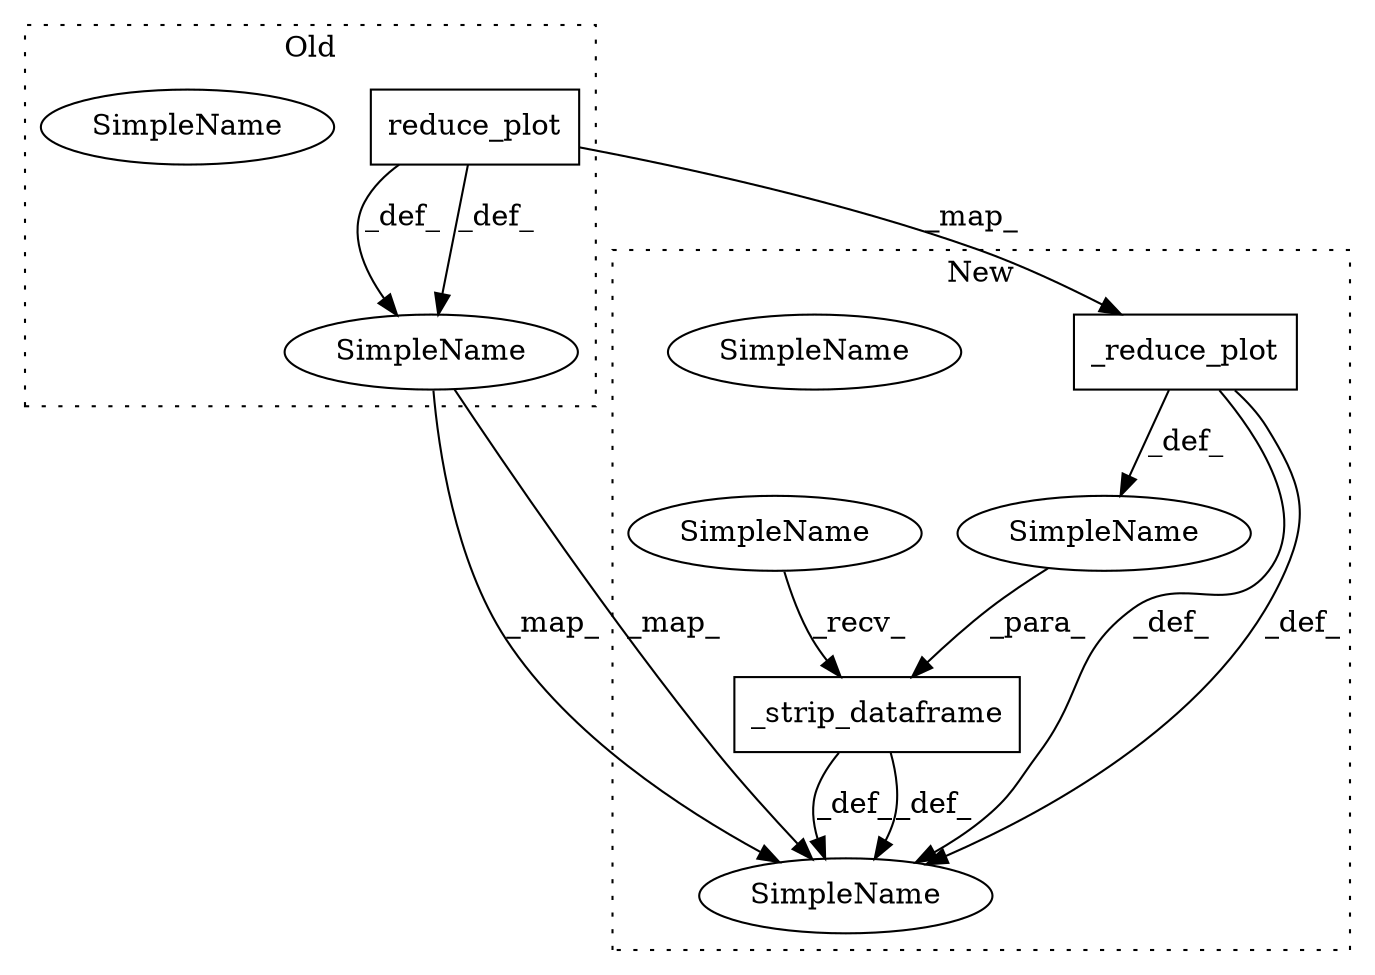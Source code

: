 digraph G {
subgraph cluster0 {
1 [label="reduce_plot" a="32" s="33610,33645" l="12,1" shape="box"];
5 [label="SimpleName" a="42" s="33593" l="5" shape="ellipse"];
8 [label="SimpleName" a="42" s="33593" l="5" shape="ellipse"];
label = "Old";
style="dotted";
}
subgraph cluster1 {
2 [label="_reduce_plot" a="32" s="33700,33736" l="13,1" shape="box"];
3 [label="_strip_dataframe" a="32" s="33678,33743" l="17,1" shape="box"];
4 [label="SimpleName" a="42" s="" l="" shape="ellipse"];
6 [label="SimpleName" a="42" s="33661" l="5" shape="ellipse"];
7 [label="SimpleName" a="42" s="33661" l="5" shape="ellipse"];
9 [label="SimpleName" a="42" s="33673" l="4" shape="ellipse"];
label = "New";
style="dotted";
}
1 -> 8 [label="_def_"];
1 -> 2 [label="_map_"];
1 -> 8 [label="_def_"];
2 -> 7 [label="_def_"];
2 -> 4 [label="_def_"];
2 -> 7 [label="_def_"];
3 -> 7 [label="_def_"];
3 -> 7 [label="_def_"];
4 -> 3 [label="_para_"];
8 -> 7 [label="_map_"];
8 -> 7 [label="_map_"];
9 -> 3 [label="_recv_"];
}